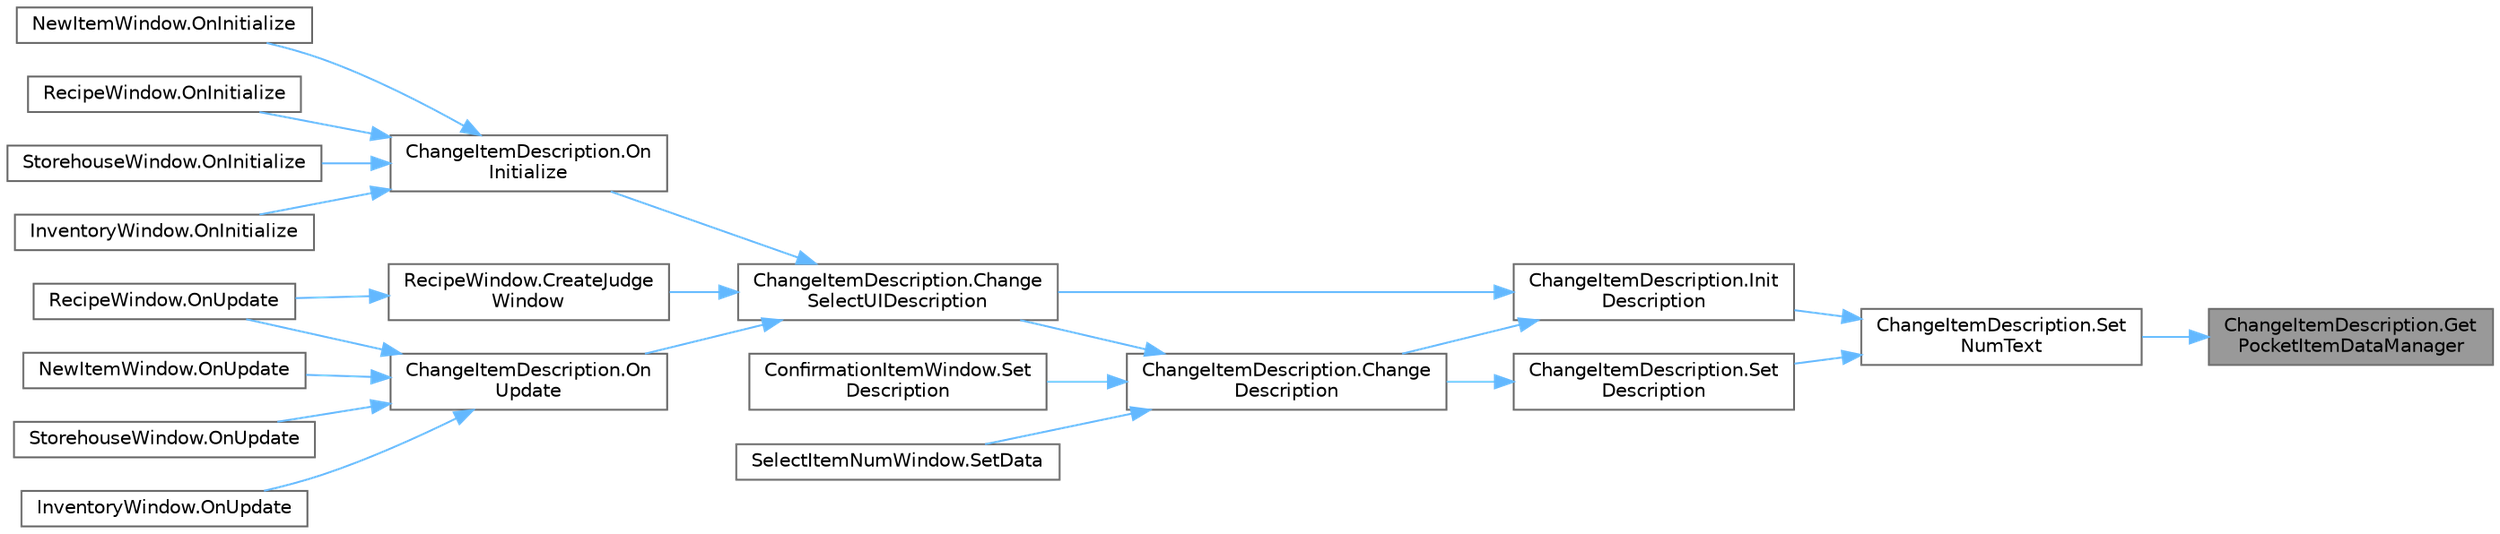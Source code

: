 digraph "ChangeItemDescription.GetPocketItemDataManager"
{
 // LATEX_PDF_SIZE
  bgcolor="transparent";
  edge [fontname=Helvetica,fontsize=10,labelfontname=Helvetica,labelfontsize=10];
  node [fontname=Helvetica,fontsize=10,shape=box,height=0.2,width=0.4];
  rankdir="RL";
  Node1 [id="Node000001",label="ChangeItemDescription.Get\lPocketItemDataManager",height=0.2,width=0.4,color="gray40", fillcolor="grey60", style="filled", fontcolor="black",tooltip=" "];
  Node1 -> Node2 [id="edge22_Node000001_Node000002",dir="back",color="steelblue1",style="solid",tooltip=" "];
  Node2 [id="Node000002",label="ChangeItemDescription.Set\lNumText",height=0.2,width=0.4,color="grey40", fillcolor="white", style="filled",URL="$class_change_item_description.html#a5250daf10f3b969e12506a26baae64b7",tooltip=" "];
  Node2 -> Node3 [id="edge23_Node000002_Node000003",dir="back",color="steelblue1",style="solid",tooltip=" "];
  Node3 [id="Node000003",label="ChangeItemDescription.Init\lDescription",height=0.2,width=0.4,color="grey40", fillcolor="white", style="filled",URL="$class_change_item_description.html#a8fea78d4ad9d25fed84d8b30b905ad88",tooltip=" "];
  Node3 -> Node4 [id="edge24_Node000003_Node000004",dir="back",color="steelblue1",style="solid",tooltip=" "];
  Node4 [id="Node000004",label="ChangeItemDescription.Change\lDescription",height=0.2,width=0.4,color="grey40", fillcolor="white", style="filled",URL="$class_change_item_description.html#a39465c7eac4eeb08c1584153c2c32d4b",tooltip=" "];
  Node4 -> Node5 [id="edge25_Node000004_Node000005",dir="back",color="steelblue1",style="solid",tooltip=" "];
  Node5 [id="Node000005",label="ChangeItemDescription.Change\lSelectUIDescription",height=0.2,width=0.4,color="grey40", fillcolor="white", style="filled",URL="$class_change_item_description.html#aacc81e0e1ff632ab53b5e50d2a0cddf8",tooltip=" "];
  Node5 -> Node6 [id="edge26_Node000005_Node000006",dir="back",color="steelblue1",style="solid",tooltip=" "];
  Node6 [id="Node000006",label="RecipeWindow.CreateJudge\lWindow",height=0.2,width=0.4,color="grey40", fillcolor="white", style="filled",URL="$class_recipe_window.html#a7c9e7d7330d1251a53c895b44ed8864a",tooltip=" "];
  Node6 -> Node7 [id="edge27_Node000006_Node000007",dir="back",color="steelblue1",style="solid",tooltip=" "];
  Node7 [id="Node000007",label="RecipeWindow.OnUpdate",height=0.2,width=0.4,color="grey40", fillcolor="white", style="filled",URL="$class_recipe_window.html#a91631656f295517aab1d288bc6a5ba8b",tooltip=" "];
  Node5 -> Node8 [id="edge28_Node000005_Node000008",dir="back",color="steelblue1",style="solid",tooltip=" "];
  Node8 [id="Node000008",label="ChangeItemDescription.On\lInitialize",height=0.2,width=0.4,color="grey40", fillcolor="white", style="filled",URL="$class_change_item_description.html#a372615885181314c2bf445cc29d00601",tooltip=" "];
  Node8 -> Node9 [id="edge29_Node000008_Node000009",dir="back",color="steelblue1",style="solid",tooltip=" "];
  Node9 [id="Node000009",label="InventoryWindow.OnInitialize",height=0.2,width=0.4,color="grey40", fillcolor="white", style="filled",URL="$class_inventory_window.html#a6abe077e96dcd738cf1861c93de55a60",tooltip=" "];
  Node8 -> Node10 [id="edge30_Node000008_Node000010",dir="back",color="steelblue1",style="solid",tooltip=" "];
  Node10 [id="Node000010",label="NewItemWindow.OnInitialize",height=0.2,width=0.4,color="grey40", fillcolor="white", style="filled",URL="$class_new_item_window.html#ad183bec63c6a4bd4ab06429128ab810f",tooltip=" "];
  Node8 -> Node11 [id="edge31_Node000008_Node000011",dir="back",color="steelblue1",style="solid",tooltip=" "];
  Node11 [id="Node000011",label="RecipeWindow.OnInitialize",height=0.2,width=0.4,color="grey40", fillcolor="white", style="filled",URL="$class_recipe_window.html#a0e9133c42b107372f56fb6a6e24e4cea",tooltip=" "];
  Node8 -> Node12 [id="edge32_Node000008_Node000012",dir="back",color="steelblue1",style="solid",tooltip=" "];
  Node12 [id="Node000012",label="StorehouseWindow.OnInitialize",height=0.2,width=0.4,color="grey40", fillcolor="white", style="filled",URL="$class_storehouse_window.html#a06d13a6816401149455785b1de7b8c9e",tooltip=" "];
  Node5 -> Node13 [id="edge33_Node000005_Node000013",dir="back",color="steelblue1",style="solid",tooltip=" "];
  Node13 [id="Node000013",label="ChangeItemDescription.On\lUpdate",height=0.2,width=0.4,color="grey40", fillcolor="white", style="filled",URL="$class_change_item_description.html#add800bb5c8e841af0e1e9365272e371e",tooltip=" "];
  Node13 -> Node14 [id="edge34_Node000013_Node000014",dir="back",color="steelblue1",style="solid",tooltip=" "];
  Node14 [id="Node000014",label="InventoryWindow.OnUpdate",height=0.2,width=0.4,color="grey40", fillcolor="white", style="filled",URL="$class_inventory_window.html#a735ed76fd07862674c24d7afa1f6fe21",tooltip=" "];
  Node13 -> Node15 [id="edge35_Node000013_Node000015",dir="back",color="steelblue1",style="solid",tooltip=" "];
  Node15 [id="Node000015",label="NewItemWindow.OnUpdate",height=0.2,width=0.4,color="grey40", fillcolor="white", style="filled",URL="$class_new_item_window.html#aa34ebf692699bb6f404d289a3142a7bb",tooltip=" "];
  Node13 -> Node7 [id="edge36_Node000013_Node000007",dir="back",color="steelblue1",style="solid",tooltip=" "];
  Node13 -> Node16 [id="edge37_Node000013_Node000016",dir="back",color="steelblue1",style="solid",tooltip=" "];
  Node16 [id="Node000016",label="StorehouseWindow.OnUpdate",height=0.2,width=0.4,color="grey40", fillcolor="white", style="filled",URL="$class_storehouse_window.html#a048c67927c52f370e9928644656bd713",tooltip=" "];
  Node4 -> Node17 [id="edge38_Node000004_Node000017",dir="back",color="steelblue1",style="solid",tooltip=" "];
  Node17 [id="Node000017",label="SelectItemNumWindow.SetData",height=0.2,width=0.4,color="grey40", fillcolor="white", style="filled",URL="$class_select_item_num_window.html#a54a160f26e359911daa76452f6d5f287",tooltip=" "];
  Node4 -> Node18 [id="edge39_Node000004_Node000018",dir="back",color="steelblue1",style="solid",tooltip=" "];
  Node18 [id="Node000018",label="ConfirmationItemWindow.Set\lDescription",height=0.2,width=0.4,color="grey40", fillcolor="white", style="filled",URL="$class_confirmation_item_window.html#a5729cb3feafe4d2698bef11514ccf48f",tooltip=" "];
  Node3 -> Node5 [id="edge40_Node000003_Node000005",dir="back",color="steelblue1",style="solid",tooltip=" "];
  Node2 -> Node19 [id="edge41_Node000002_Node000019",dir="back",color="steelblue1",style="solid",tooltip=" "];
  Node19 [id="Node000019",label="ChangeItemDescription.Set\lDescription",height=0.2,width=0.4,color="grey40", fillcolor="white", style="filled",URL="$class_change_item_description.html#a80f1cb0c60ae117de04d58a221747612",tooltip=" "];
  Node19 -> Node4 [id="edge42_Node000019_Node000004",dir="back",color="steelblue1",style="solid",tooltip=" "];
}
